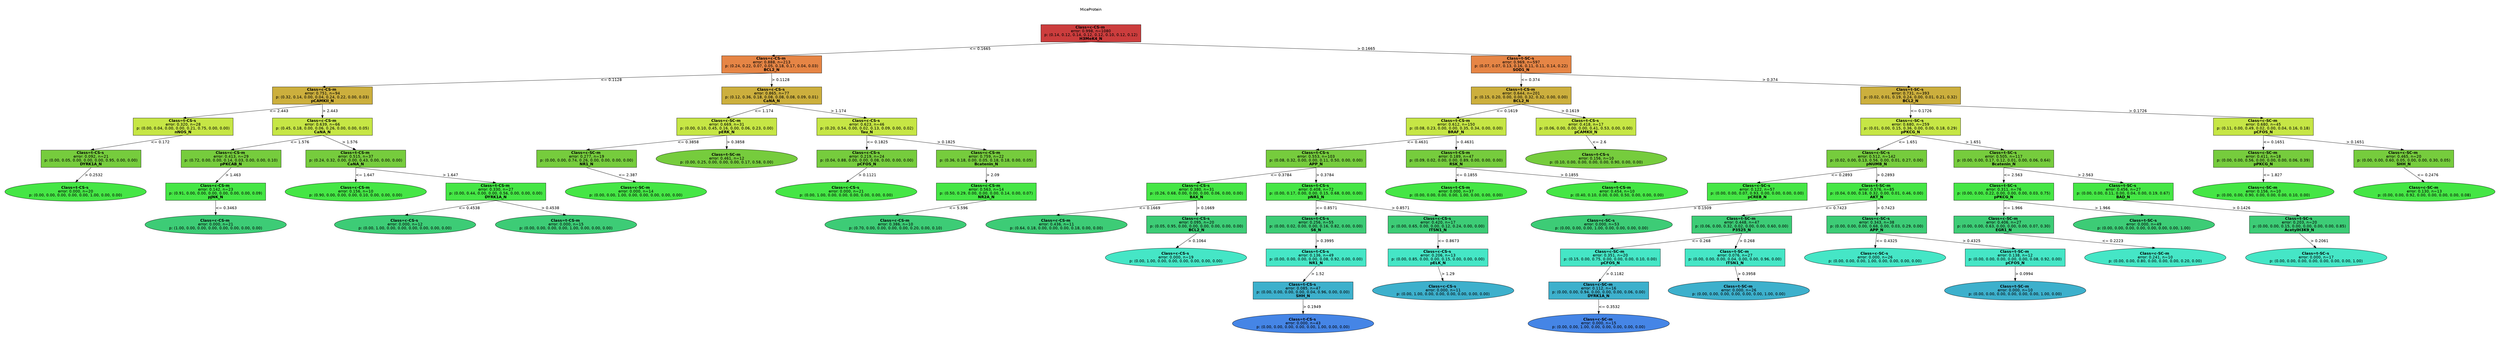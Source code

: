 digraph Tree {
splines=false;
graph [pad=".25", ranksep="0.5", nodesep="1"];
node [shape=rect, style="filled", color="black", fontname="helvetica",fillcolor="white"] ;
edge [fontname="helvetica"] ;
0 [label="MiceProtein", shape=plaintext];
0:s -> 1:n [style=invis];   
1 [label=<<b> Class=c-CS-m </b> <br/> error: 0.998, n=1080 <br/> p: (0.14, 0.12, 0.14, 0.12, 0.12, 0.10, 0.12, 0.12) <br/><b>H3MeK4_N</b>>, fillcolor="0.000 0.7 0.800", shape="rect"];
2 [label=<<b> Class=c-CS-m </b> <br/> error: 0.888, n=213 <br/> p: (0.24, 0.22, 0.07, 0.05, 0.18, 0.17, 0.04, 0.03) <br/><b>BCL2_N</b>>, fillcolor="0.067 0.7 0.900", shape="rect"];
1:s -> 2:n [label="<= 0.1665"] ;
3 [label=<<b> Class=c-CS-m </b> <br/> error: 0.751, n=94 <br/> p: (0.32, 0.14, 0.00, 0.04, 0.24, 0.22, 0.00, 0.03) <br/><b>pCAMKII_N</b>>, fillcolor="0.133 0.7 0.800", shape="rect"];
2:s -> 3:n [label="<= 0.1128"] ;
4 [label=<<b> Class=t-CS-s </b> <br/> error: 0.320, n=28 <br/> p: (0.00, 0.04, 0.00, 0.00, 0.21, 0.75, 0.00, 0.00) <br/><b>nNOS_N</b>>, fillcolor="0.200 0.7 0.900", shape="rect"];
3:s -> 4:n [label="<= 2.443"] ;
5 [label=<<b> Class=t-CS-s </b> <br/> error: 0.092, n=21 <br/> p: (0.00, 0.05, 0.00, 0.00, 0.00, 0.95, 0.00, 0.00) <br/><b>DYRK1A_N</b>>, fillcolor="0.267 0.7 0.800", shape="rect"];
4:s -> 5:n [label="<= 0.172"] ;
6 [label=<<b> Class=t-CS-s </b> <br/> error: 0.000, n=20 <br/> p: (0.00, 0.00, 0.00, 0.00, 0.00, 1.00, 0.00, 0.00) >, fillcolor="0.333 0.7 0.900", shape="oval"];
5:s -> 6:n [label="> 0.2532"] ;
7 [label=<<b> Class=c-CS-m </b> <br/> error: 0.639, n=66 <br/> p: (0.45, 0.18, 0.00, 0.06, 0.26, 0.00, 0.00, 0.05) <br/><b>CaNA_N</b>>, fillcolor="0.200 0.7 0.900", shape="rect"];
3:s -> 7:n [label="> 2.443"] ;
8 [label=<<b> Class=c-CS-m </b> <br/> error: 0.413, n=29 <br/> p: (0.72, 0.00, 0.00, 0.14, 0.03, 0.00, 0.00, 0.10) <br/><b>pPKCAB_N</b>>, fillcolor="0.267 0.7 0.800", shape="rect"];
7:s -> 8:n [label="<= 1.576"] ;
9 [label=<<b> Class=c-CS-m </b> <br/> error: 0.142, n=23 <br/> p: (0.91, 0.00, 0.00, 0.00, 0.00, 0.00, 0.00, 0.09) <br/><b>pJNK_N</b>>, fillcolor="0.333 0.7 0.900", shape="rect"];
8:s -> 9:n [label="> 1.463"] ;
10 [label=<<b> Class=c-CS-m </b> <br/> error: 0.000, n=21 <br/> p: (1.00, 0.00, 0.00, 0.00, 0.00, 0.00, 0.00, 0.00) >, fillcolor="0.400 0.7 0.800", shape="oval"];
9:s -> 10:n [label="<= 0.3463"] ;
11 [label=<<b> Class=t-CS-m </b> <br/> error: 0.515, n=37 <br/> p: (0.24, 0.32, 0.00, 0.00, 0.43, 0.00, 0.00, 0.00) <br/><b>CaNA_N</b>>, fillcolor="0.267 0.7 0.800", shape="rect"];
7:s -> 11:n [label="> 1.576"] ;
12 [label=<<b> Class=c-CS-m </b> <br/> error: 0.156, n=10 <br/> p: (0.90, 0.00, 0.00, 0.00, 0.10, 0.00, 0.00, 0.00) >, fillcolor="0.333 0.7 0.900", shape="oval"];
11:s -> 12:n [label="<= 1.647"] ;
13 [label=<<b> Class=t-CS-m </b> <br/> error: 0.330, n=27 <br/> p: (0.00, 0.44, 0.00, 0.00, 0.56, 0.00, 0.00, 0.00) <br/><b>DYRK1A_N</b>>, fillcolor="0.333 0.7 0.900", shape="rect"];
11:s -> 13:n [label="> 1.647"] ;
14 [label=<<b> Class=c-CS-s </b> <br/> error: 0.000, n=12 <br/> p: (0.00, 1.00, 0.00, 0.00, 0.00, 0.00, 0.00, 0.00) >, fillcolor="0.400 0.7 0.800", shape="oval"];
13:s -> 14:n [label="<= 0.4538"] ;
15 [label=<<b> Class=t-CS-m </b> <br/> error: 0.000, n=15 <br/> p: (0.00, 0.00, 0.00, 0.00, 1.00, 0.00, 0.00, 0.00) >, fillcolor="0.400 0.7 0.800", shape="oval"];
13:s -> 15:n [label="> 0.4538"] ;
16 [label=<<b> Class=c-CS-s </b> <br/> error: 0.865, n=77 <br/> p: (0.12, 0.36, 0.18, 0.08, 0.08, 0.08, 0.09, 0.01) <br/><b>CaNA_N</b>>, fillcolor="0.133 0.7 0.800", shape="rect"];
2:s -> 16:n [label="> 0.1128"] ;
17 [label=<<b> Class=c-SC-m </b> <br/> error: 0.669, n=31 <br/> p: (0.00, 0.10, 0.45, 0.16, 0.00, 0.06, 0.23, 0.00) <br/><b>pERK_N</b>>, fillcolor="0.200 0.7 0.900", shape="rect"];
16:s -> 17:n [label="<= 1.174"] ;
18 [label=<<b> Class=c-SC-m </b> <br/> error: 0.277, n=19 <br/> p: (0.00, 0.00, 0.74, 0.26, 0.00, 0.00, 0.00, 0.00) <br/><b>NR1_N</b>>, fillcolor="0.267 0.7 0.800", shape="rect"];
17:s -> 18:n [label="<= 0.3858"] ;
19 [label=<<b> Class=c-SC-m </b> <br/> error: 0.000, n=14 <br/> p: (0.00, 0.00, 1.00, 0.00, 0.00, 0.00, 0.00, 0.00) >, fillcolor="0.333 0.7 0.900", shape="oval"];
18:s -> 19:n [label="<= 2.387"] ;
20 [label=<<b> Class=t-SC-m </b> <br/> error: 0.461, n=12 <br/> p: (0.00, 0.25, 0.00, 0.00, 0.00, 0.17, 0.58, 0.00) >, fillcolor="0.267 0.7 0.800", shape="oval"];
17:s -> 20:n [label="> 0.3858"] ;
21 [label=<<b> Class=c-CS-s </b> <br/> error: 0.623, n=46 <br/> p: (0.20, 0.54, 0.00, 0.02, 0.13, 0.09, 0.00, 0.02) <br/><b>Tau_N</b>>, fillcolor="0.200 0.7 0.900", shape="rect"];
16:s -> 21:n [label="> 1.174"] ;
22 [label=<<b> Class=c-CS-s </b> <br/> error: 0.219, n=24 <br/> p: (0.04, 0.88, 0.00, 0.00, 0.08, 0.00, 0.00, 0.00) <br/><b>pCFOS_N</b>>, fillcolor="0.267 0.7 0.800", shape="rect"];
21:s -> 22:n [label="<= 0.1825"] ;
23 [label=<<b> Class=c-CS-s </b> <br/> error: 0.000, n=21 <br/> p: (0.00, 1.00, 0.00, 0.00, 0.00, 0.00, 0.00, 0.00) >, fillcolor="0.333 0.7 0.900", shape="oval"];
22:s -> 23:n [label="> 0.1121"] ;
24 [label=<<b> Class=c-CS-m </b> <br/> error: 0.759, n=22 <br/> p: (0.36, 0.18, 0.00, 0.05, 0.18, 0.18, 0.00, 0.05) <br/><b>Bcatenin_N</b>>, fillcolor="0.267 0.7 0.800", shape="rect"];
21:s -> 24:n [label="> 0.1825"] ;
25 [label=<<b> Class=c-CS-m </b> <br/> error: 0.563, n=14 <br/> p: (0.50, 0.29, 0.00, 0.00, 0.00, 0.14, 0.00, 0.07) <br/><b>NR2A_N</b>>, fillcolor="0.333 0.7 0.900", shape="rect"];
24:s -> 25:n [label="> 2.09"] ;
26 [label=<<b> Class=c-CS-m </b> <br/> error: 0.386, n=10 <br/> p: (0.70, 0.00, 0.00, 0.00, 0.00, 0.20, 0.00, 0.10) >, fillcolor="0.400 0.7 0.800", shape="oval"];
25:s -> 26:n [label="<= 5.596"] ;
27 [label=<<b> Class=t-SC-s </b> <br/> error: 0.969, n=597 <br/> p: (0.07, 0.07, 0.13, 0.16, 0.11, 0.11, 0.14, 0.22) <br/><b>SOD1_N</b>>, fillcolor="0.067 0.7 0.900", shape="rect"];
1:s -> 27:n [label="> 0.1665"] ;
28 [label=<<b> Class=t-CS-m </b> <br/> error: 0.644, n=201 <br/> p: (0.15, 0.20, 0.00, 0.00, 0.32, 0.32, 0.00, 0.00) <br/><b>BCL2_N</b>>, fillcolor="0.133 0.7 0.800", shape="rect"];
27:s -> 28:n [label="<= 0.374"] ;
29 [label=<<b> Class=t-CS-m </b> <br/> error: 0.612, n=150 <br/> p: (0.08, 0.23, 0.00, 0.00, 0.35, 0.34, 0.00, 0.00) <br/><b>BRAF_N</b>>, fillcolor="0.200 0.7 0.900", shape="rect"];
28:s -> 29:n [label="<= 0.1619"] ;
30 [label=<<b> Class=t-CS-s </b> <br/> error: 0.553, n=103 <br/> p: (0.08, 0.32, 0.00, 0.00, 0.11, 0.50, 0.00, 0.00) <br/><b>APP_N</b>>, fillcolor="0.267 0.7 0.800", shape="rect"];
29:s -> 30:n [label="<= 0.4631"] ;
31 [label=<<b> Class=c-CS-s </b> <br/> error: 0.380, n=31 <br/> p: (0.26, 0.68, 0.00, 0.00, 0.00, 0.06, 0.00, 0.00) <br/><b>BAX_N</b>>, fillcolor="0.333 0.7 0.900", shape="rect"];
30:s -> 31:n [label="<= 0.3784"] ;
32 [label=<<b> Class=c-CS-m </b> <br/> error: 0.436, n=11 <br/> p: (0.64, 0.18, 0.00, 0.00, 0.00, 0.18, 0.00, 0.00) >, fillcolor="0.400 0.7 0.800", shape="oval"];
31:s -> 32:n [label="<= 0.1669"] ;
33 [label=<<b> Class=c-CS-s </b> <br/> error: 0.095, n=20 <br/> p: (0.05, 0.95, 0.00, 0.00, 0.00, 0.00, 0.00, 0.00) <br/><b>BCL2_N</b>>, fillcolor="0.400 0.7 0.800", shape="rect"];
31:s -> 33:n [label="> 0.1669"] ;
34 [label=<<b> Class=c-CS-s </b> <br/> error: 0.000, n=19 <br/> p: (0.00, 1.00, 0.00, 0.00, 0.00, 0.00, 0.00, 0.00) >, fillcolor="0.467 0.7 0.900", shape="oval"];
33:s -> 34:n [label="> 0.1064"] ;
35 [label=<<b> Class=t-CS-s </b> <br/> error: 0.408, n=72 <br/> p: (0.00, 0.17, 0.00, 0.00, 0.15, 0.68, 0.00, 0.00) <br/><b>pNR1_N</b>>, fillcolor="0.333 0.7 0.900", shape="rect"];
30:s -> 35:n [label="> 0.3784"] ;
36 [label=<<b> Class=t-CS-s </b> <br/> error: 0.256, n=55 <br/> p: (0.00, 0.02, 0.00, 0.00, 0.16, 0.82, 0.00, 0.00) <br/><b>S6_N</b>>, fillcolor="0.400 0.7 0.800", shape="rect"];
35:s -> 36:n [label="<= 0.8571"] ;
37 [label=<<b> Class=t-CS-s </b> <br/> error: 0.136, n=49 <br/> p: (0.00, 0.00, 0.00, 0.00, 0.08, 0.92, 0.00, 0.00) <br/><b>NR1_N</b>>, fillcolor="0.467 0.7 0.900", shape="rect"];
36:s -> 37:n [label="> 0.3995"] ;
38 [label=<<b> Class=t-CS-s </b> <br/> error: 0.085, n=47 <br/> p: (0.00, 0.00, 0.00, 0.00, 0.04, 0.96, 0.00, 0.00) <br/><b>SHH_N</b>>, fillcolor="0.533 0.7 0.800", shape="rect"];
37:s -> 38:n [label="> 1.52"] ;
39 [label=<<b> Class=t-CS-s </b> <br/> error: 0.000, n=43 <br/> p: (0.00, 0.00, 0.00, 0.00, 0.00, 1.00, 0.00, 0.00) >, fillcolor="0.600 0.7 0.900", shape="oval"];
38:s -> 39:n [label="> 0.1949"] ;
40 [label=<<b> Class=c-CS-s </b> <br/> error: 0.420, n=17 <br/> p: (0.00, 0.65, 0.00, 0.00, 0.12, 0.24, 0.00, 0.00) <br/><b>ITSN1_N</b>>, fillcolor="0.400 0.7 0.800", shape="rect"];
35:s -> 40:n [label="> 0.8571"] ;
41 [label=<<b> Class=c-CS-s </b> <br/> error: 0.206, n=13 <br/> p: (0.00, 0.85, 0.00, 0.00, 0.15, 0.00, 0.00, 0.00) <br/><b>pELK_N</b>>, fillcolor="0.467 0.7 0.900", shape="rect"];
40:s -> 41:n [label="<= 0.8673"] ;
42 [label=<<b> Class=c-CS-s </b> <br/> error: 0.000, n=11 <br/> p: (0.00, 1.00, 0.00, 0.00, 0.00, 0.00, 0.00, 0.00) >, fillcolor="0.533 0.7 0.800", shape="oval"];
41:s -> 42:n [label="> 1.29"] ;
43 [label=<<b> Class=t-CS-m </b> <br/> error: 0.189, n=47 <br/> p: (0.09, 0.02, 0.00, 0.00, 0.89, 0.00, 0.00, 0.00) <br/><b>RSK_N</b>>, fillcolor="0.267 0.7 0.800", shape="rect"];
29:s -> 43:n [label="> 0.4631"] ;
44 [label=<<b> Class=t-CS-m </b> <br/> error: 0.000, n=37 <br/> p: (0.00, 0.00, 0.00, 0.00, 1.00, 0.00, 0.00, 0.00) >, fillcolor="0.333 0.7 0.900", shape="oval"];
43:s -> 44:n [label="<= 0.1855"] ;
45 [label=<<b> Class=t-CS-m </b> <br/> error: 0.454, n=10 <br/> p: (0.40, 0.10, 0.00, 0.00, 0.50, 0.00, 0.00, 0.00) >, fillcolor="0.333 0.7 0.900", shape="oval"];
43:s -> 45:n [label="> 0.1855"] ;
46 [label=<<b> Class=t-CS-s </b> <br/> error: 0.418, n=17 <br/> p: (0.06, 0.00, 0.00, 0.00, 0.41, 0.53, 0.00, 0.00) <br/><b>pCAMKII_N</b>>, fillcolor="0.200 0.7 0.900", shape="rect"];
28:s -> 46:n [label="> 0.1619"] ;
47 [label=<<b> Class=t-CS-s </b> <br/> error: 0.156, n=10 <br/> p: (0.10, 0.00, 0.00, 0.00, 0.00, 0.90, 0.00, 0.00) >, fillcolor="0.267 0.7 0.800", shape="oval"];
46:s -> 47:n [label="<= 2.6"] ;
48 [label=<<b> Class=t-SC-s </b> <br/> error: 0.731, n=393 <br/> p: (0.02, 0.01, 0.19, 0.24, 0.00, 0.01, 0.21, 0.32) <br/><b>BCL2_N</b>>, fillcolor="0.133 0.7 0.800", shape="rect"];
27:s -> 48:n [label="> 0.374"] ;
49 [label=<<b> Class=c-SC-s </b> <br/> error: 0.680, n=259 <br/> p: (0.01, 0.00, 0.15, 0.36, 0.00, 0.00, 0.18, 0.29) <br/><b>pPKCG_N</b>>, fillcolor="0.200 0.7 0.900", shape="rect"];
48:s -> 49:n [label="<= 0.1726"] ;
50 [label=<<b> Class=c-SC-s </b> <br/> error: 0.512, n=142 <br/> p: (0.02, 0.00, 0.13, 0.56, 0.00, 0.01, 0.27, 0.00) <br/><b>pNUMB_N</b>>, fillcolor="0.267 0.7 0.800", shape="rect"];
49:s -> 50:n [label="<= 1.651"] ;
51 [label=<<b> Class=c-SC-s </b> <br/> error: 0.122, n=57 <br/> p: (0.00, 0.00, 0.07, 0.93, 0.00, 0.00, 0.00, 0.00) <br/><b>pCREB_N</b>>, fillcolor="0.333 0.7 0.900", shape="rect"];
50:s -> 51:n [label="<= 0.2893"] ;
52 [label=<<b> Class=c-SC-s </b> <br/> error: 0.000, n=53 <br/> p: (0.00, 0.00, 0.00, 1.00, 0.00, 0.00, 0.00, 0.00) >, fillcolor="0.400 0.7 0.800", shape="oval"];
51:s -> 52:n [label="> 0.1509"] ;
53 [label=<<b> Class=t-SC-m </b> <br/> error: 0.576, n=85 <br/> p: (0.04, 0.00, 0.18, 0.32, 0.00, 0.01, 0.46, 0.00) <br/><b>AKT_N</b>>, fillcolor="0.333 0.7 0.900", shape="rect"];
50:s -> 53:n [label="> 0.2893"] ;
54 [label=<<b> Class=t-SC-m </b> <br/> error: 0.448, n=47 <br/> p: (0.06, 0.00, 0.32, 0.02, 0.00, 0.00, 0.60, 0.00) <br/><b>P3525_N</b>>, fillcolor="0.400 0.7 0.800", shape="rect"];
53:s -> 54:n [label="<= 0.7423"] ;
55 [label=<<b> Class=c-SC-m </b> <br/> error: 0.351, n=20 <br/> p: (0.15, 0.00, 0.75, 0.00, 0.00, 0.00, 0.10, 0.00) <br/><b>pCFOS_N</b>>, fillcolor="0.467 0.7 0.900", shape="rect"];
54:s -> 55:n [label="<= 0.268"] ;
56 [label=<<b> Class=c-SC-m </b> <br/> error: 0.112, n=16 <br/> p: (0.00, 0.00, 0.94, 0.00, 0.00, 0.00, 0.06, 0.00) <br/><b>DYRK1A_N</b>>, fillcolor="0.533 0.7 0.800", shape="rect"];
55:s -> 56:n [label="> 0.1182"] ;
57 [label=<<b> Class=c-SC-m </b> <br/> error: 0.000, n=15 <br/> p: (0.00, 0.00, 1.00, 0.00, 0.00, 0.00, 0.00, 0.00) >, fillcolor="0.600 0.7 0.900", shape="oval"];
56:s -> 57:n [label="<= 0.3532"] ;
58 [label=<<b> Class=t-SC-m </b> <br/> error: 0.076, n=27 <br/> p: (0.00, 0.00, 0.00, 0.04, 0.00, 0.00, 0.96, 0.00) <br/><b>ITSN1_N</b>>, fillcolor="0.467 0.7 0.900", shape="rect"];
54:s -> 58:n [label="> 0.268"] ;
59 [label=<<b> Class=t-SC-m </b> <br/> error: 0.000, n=26 <br/> p: (0.00, 0.00, 0.00, 0.00, 0.00, 0.00, 1.00, 0.00) >, fillcolor="0.533 0.7 0.800", shape="oval"];
58:s -> 59:n [label="> 0.3958"] ;
60 [label=<<b> Class=c-SC-s </b> <br/> error: 0.343, n=38 <br/> p: (0.00, 0.00, 0.00, 0.68, 0.00, 0.03, 0.29, 0.00) <br/><b>APP_N</b>>, fillcolor="0.400 0.7 0.800", shape="rect"];
53:s -> 60:n [label="> 0.7423"] ;
61 [label=<<b> Class=c-SC-s </b> <br/> error: 0.000, n=26 <br/> p: (0.00, 0.00, 0.00, 1.00, 0.00, 0.00, 0.00, 0.00) >, fillcolor="0.467 0.7 0.900", shape="oval"];
60:s -> 61:n [label="<= 0.4325"] ;
62 [label=<<b> Class=t-SC-m </b> <br/> error: 0.138, n=12 <br/> p: (0.00, 0.00, 0.00, 0.00, 0.00, 0.08, 0.92, 0.00) <br/><b>pCFOS_N</b>>, fillcolor="0.467 0.7 0.900", shape="rect"];
60:s -> 62:n [label="> 0.4325"] ;
63 [label=<<b> Class=t-SC-m </b> <br/> error: 0.000, n=10 <br/> p: (0.00, 0.00, 0.00, 0.00, 0.00, 0.00, 1.00, 0.00) >, fillcolor="0.533 0.7 0.800", shape="oval"];
62:s -> 63:n [label="> 0.0994"] ;
64 [label=<<b> Class=t-SC-s </b> <br/> error: 0.505, n=117 <br/> p: (0.00, 0.00, 0.17, 0.12, 0.01, 0.00, 0.06, 0.64) <br/><b>Bcatenin_N</b>>, fillcolor="0.267 0.7 0.800", shape="rect"];
49:s -> 64:n [label="> 1.651"] ;
65 [label=<<b> Class=t-SC-s </b> <br/> error: 0.311, n=76 <br/> p: (0.00, 0.00, 0.22, 0.00, 0.00, 0.00, 0.03, 0.75) <br/><b>pPKCG_N</b>>, fillcolor="0.333 0.7 0.900", shape="rect"];
64:s -> 65:n [label="<= 2.563"] ;
66 [label=<<b> Class=c-SC-m </b> <br/> error: 0.406, n=27 <br/> p: (0.00, 0.00, 0.63, 0.00, 0.00, 0.00, 0.07, 0.30) <br/><b>EGR1_N</b>>, fillcolor="0.400 0.7 0.800", shape="rect"];
65:s -> 66:n [label="<= 1.966"] ;
67 [label=<<b> Class=c-SC-m </b> <br/> error: 0.241, n=10 <br/> p: (0.00, 0.00, 0.80, 0.00, 0.00, 0.00, 0.20, 0.00) >, fillcolor="0.467 0.7 0.900", shape="oval"];
66:s -> 67:n [label="<= 0.2223"] ;
68 [label=<<b> Class=t-SC-s </b> <br/> error: 0.000, n=49 <br/> p: (0.00, 0.00, 0.00, 0.00, 0.00, 0.00, 0.00, 1.00) >, fillcolor="0.400 0.7 0.800", shape="oval"];
65:s -> 68:n [label="> 1.966"] ;
69 [label=<<b> Class=t-SC-s </b> <br/> error: 0.456, n=27 <br/> p: (0.00, 0.00, 0.11, 0.00, 0.04, 0.00, 0.19, 0.67) <br/><b>BAD_N</b>>, fillcolor="0.333 0.7 0.900", shape="rect"];
64:s -> 69:n [label="> 2.563"] ;
70 [label=<<b> Class=t-SC-s </b> <br/> error: 0.203, n=20 <br/> p: (0.00, 0.00, 0.15, 0.00, 0.00, 0.00, 0.00, 0.85) <br/><b>AcetylH3K9_N</b>>, fillcolor="0.400 0.7 0.800", shape="rect"];
69:s -> 70:n [label="> 0.1426"] ;
71 [label=<<b> Class=t-SC-s </b> <br/> error: 0.000, n=17 <br/> p: (0.00, 0.00, 0.00, 0.00, 0.00, 0.00, 0.00, 1.00) >, fillcolor="0.467 0.7 0.900", shape="oval"];
70:s -> 71:n [label="> 0.2061"] ;
72 [label=<<b> Class=c-SC-m </b> <br/> error: 0.680, n=45 <br/> p: (0.11, 0.00, 0.49, 0.02, 0.00, 0.04, 0.16, 0.18) <br/><b>pCFOS_N</b>>, fillcolor="0.200 0.7 0.900", shape="rect"];
48:s -> 72:n [label="> 0.1726"] ;
73 [label=<<b> Class=c-SC-m </b> <br/> error: 0.411, n=18 <br/> p: (0.00, 0.00, 0.56, 0.00, 0.00, 0.00, 0.06, 0.39) <br/><b>pPKCG_N</b>>, fillcolor="0.267 0.7 0.800", shape="rect"];
72:s -> 73:n [label="<= 0.1651"] ;
74 [label=<<b> Class=c-SC-m </b> <br/> error: 0.156, n=10 <br/> p: (0.00, 0.00, 0.90, 0.00, 0.00, 0.00, 0.10, 0.00) >, fillcolor="0.333 0.7 0.900", shape="oval"];
73:s -> 74:n [label="<= 1.827"] ;
75 [label=<<b> Class=c-SC-m </b> <br/> error: 0.465, n=20 <br/> p: (0.00, 0.00, 0.60, 0.05, 0.00, 0.00, 0.30, 0.05) <br/><b>SHH_N</b>>, fillcolor="0.267 0.7 0.800", shape="rect"];
72:s -> 75:n [label="> 0.1651"] ;
76 [label=<<b> Class=c-SC-m </b> <br/> error: 0.130, n=13 <br/> p: (0.00, 0.00, 0.92, 0.00, 0.00, 0.00, 0.00, 0.08) >, fillcolor="0.333 0.7 0.900", shape="oval"];
75:s -> 76:n [label="<= 0.2476"] ;

}